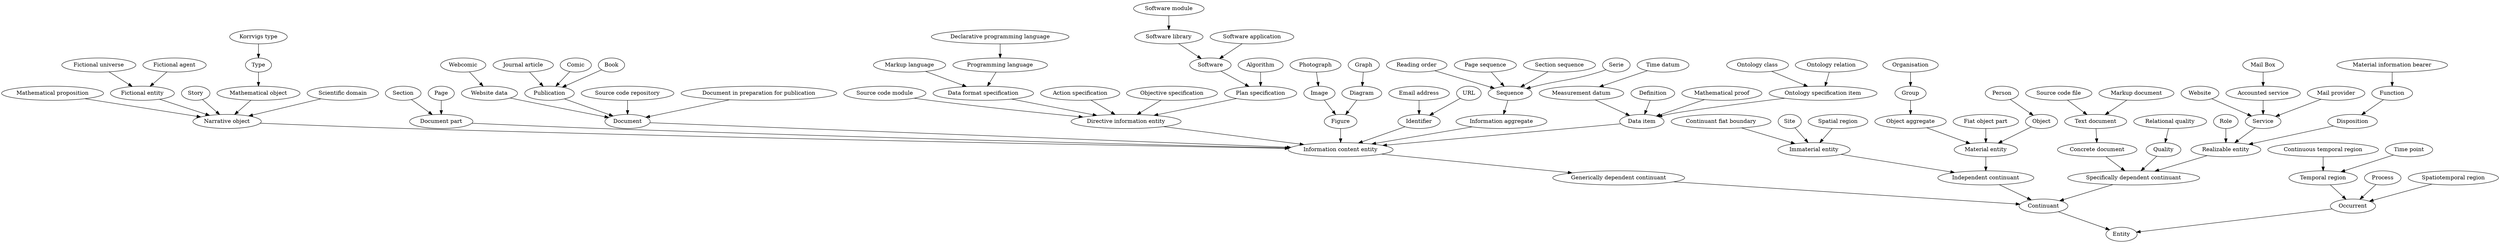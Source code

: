 digraph {
  "Ontology class" -> "Ontology specification item";
  "Fictional entity" -> "Narrative object";
  "Markup language" -> "Data format specification";
  "Continuant" -> "Entity";
  "Object" -> "Material entity";
  "Section sequence" -> "Sequence";
  "Occurrent" -> "Entity";
  "Generically dependent continuant" -> "Continuant";
  "Information content entity" -> "Generically dependent continuant";
  "Section" -> "Document part";
  "Document" -> "Information content entity";
  "Text document" -> "Concrete document";
  "Story" -> "Narrative object";
  "Markup document" -> "Text document";
  "Independent continuant" -> "Continuant";
  "Website data" -> "Document";
  "Specifically dependent continuant" -> "Continuant";
  "Document part" -> "Information content entity";
  "Material entity" -> "Independent continuant";
  "Software library" -> "Software";
  "Object aggregate" -> "Material entity";
  "Temporal region" -> "Occurrent";
  "Fiat object part" -> "Material entity";
  "Immaterial entity" -> "Independent continuant";
  "Continuant fiat boundary" -> "Immaterial entity";
  "Site" -> "Immaterial entity";
  "Declarative programming language" -> "Programming language";
  "Spatial region" -> "Immaterial entity";
  "Narrative object" -> "Information content entity";
  "Quality" -> "Specifically dependent continuant";
  "Relational quality" -> "Quality";
  "Action specification" -> "Directive information entity";
  "Realizable entity" -> "Specifically dependent continuant";
  "Role" -> "Realizable entity";
  "Disposition" -> "Realizable entity";
  "Function" -> "Disposition";
  "Journal article" -> "Publication";
  "Process" -> "Occurrent";
  "Spatiotemporal region" -> "Occurrent";
  "Data item" -> "Information content entity";
  "Source code repository" -> "Document";
  "Publication" -> "Document";
  "Document in preparation for publication" -> "Document";
  "Directive information entity" -> "Information content entity";
  "Objective specification" -> "Directive information entity";
  "Plan specification" -> "Directive information entity";
  "Source code file" -> "Text document";
  "Data format specification" -> "Directive information entity";
  "Source code module" -> "Directive information entity";
  "Algorithm" -> "Plan specification";
  "Programming language" -> "Data format specification";
  "Software" -> "Plan specification";
  "Person" -> "Object";
  "Software application" -> "Software";
  "Figure" -> "Information content entity";
  "Image" -> "Figure";
  "Photograph" -> "Image";
  "Diagram" -> "Figure";
  "Graph" -> "Diagram";
  "Identifier" -> "Information content entity";
  "Email address" -> "Identifier";
  "Measurement datum" -> "Data item";
  "Ontology specification item" -> "Data item";
  "Ontology relation" -> "Ontology specification item";
  "Material information bearer" -> "Function";
  "Software module" -> "Software library";
  "Mathematical object" -> "Narrative object";
  "Scientific domain" -> "Narrative object";
  "Definition" -> "Data item";
  "Mathematical proof" -> "Data item";
  "Mathematical proposition" -> "Narrative object";
  "Type" -> "Mathematical object";
  "Korrvigs type" -> "Type";
  "Comic" -> "Publication";
  "Group" -> "Object aggregate";
  "Organisation" -> "Group";
  "Service" -> "Realizable entity";
  "Accounted service" -> "Service";
  "Mail Box" -> "Accounted service";
  "Mail provider" -> "Service";
  "Fictional universe" -> "Fictional entity";
  "Fictional agent" -> "Fictional entity";
  "Page" -> "Document part";
  "Concrete document" -> "Specifically dependent continuant";
  "Book" -> "Publication";
  "Webcomic" -> "Website data";
  "Website" -> "Service";
  "URL" -> "Identifier";
  "Information aggregate" -> "Information content entity";
  "Sequence" -> "Information aggregate";
  "Serie" -> "Sequence";
  "Reading order" -> "Sequence";
  "Page sequence" -> "Sequence";
  "Continuous temporal region" -> "Temporal region";
  "Time point" -> "Temporal region";
  "Time datum" -> "Measurement datum";
}
